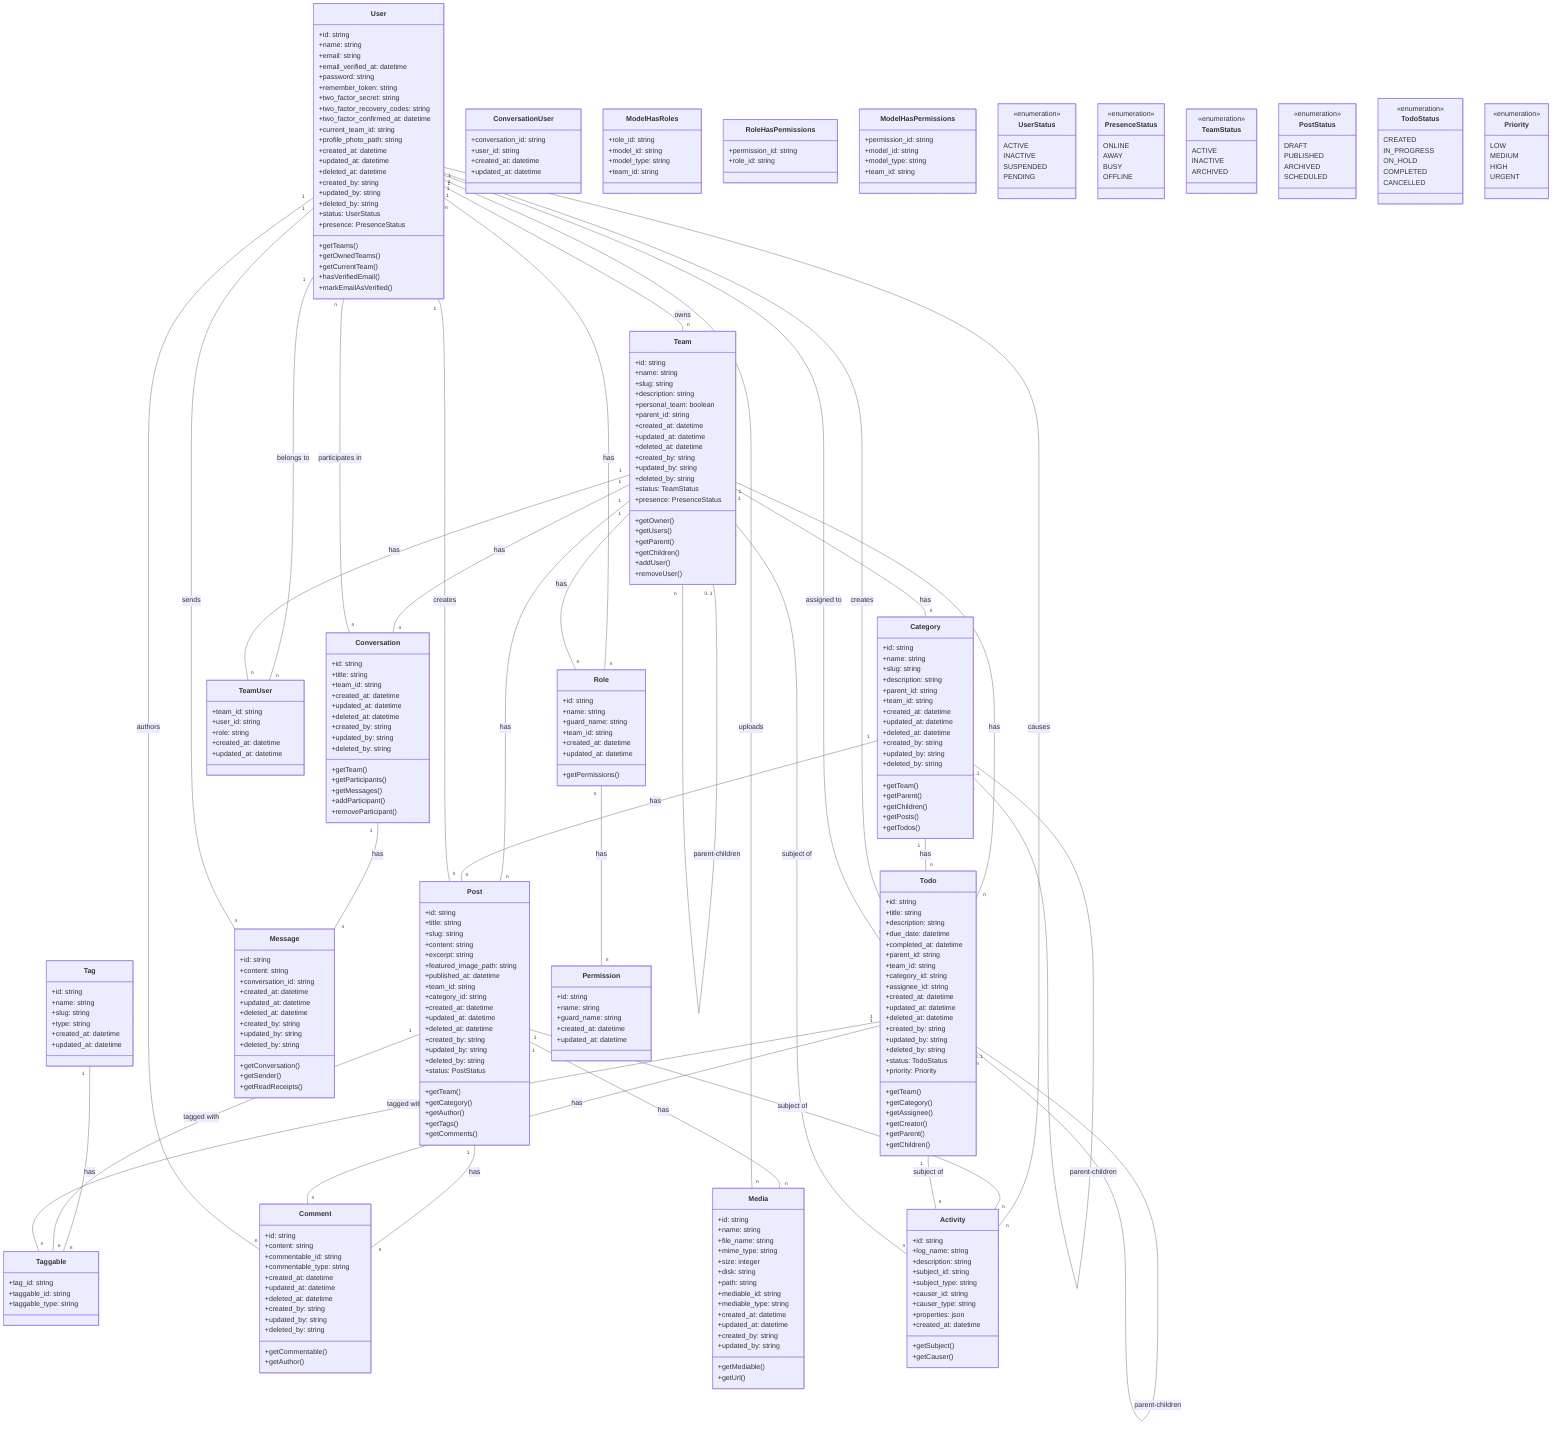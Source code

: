 %%{init: {'theme': 'default', 'themeVariables': { 'primaryColor': '#f5f5f5', 'primaryTextColor': '#333333', 'primaryBorderColor': '#cccccc', 'lineColor': '#666666', 'secondaryColor': '#f0f0f0', 'tertiaryColor': '#ffffff' }}}%%
classDiagram
    class User {
        +id: string
        +name: string
        +email: string
        +email_verified_at: datetime
        +password: string
        +remember_token: string
        +two_factor_secret: string
        +two_factor_recovery_codes: string
        +two_factor_confirmed_at: datetime
        +current_team_id: string
        +profile_photo_path: string
        +created_at: datetime
        +updated_at: datetime
        +deleted_at: datetime
        +created_by: string
        +updated_by: string
        +deleted_by: string
        +status: UserStatus
        +presence: PresenceStatus
        +getTeams()
        +getOwnedTeams()
        +getCurrentTeam()
        +hasVerifiedEmail()
        +markEmailAsVerified()
    }

    class Team {
        +id: string
        +name: string
        +slug: string
        +description: string
        +personal_team: boolean
        +parent_id: string
        +created_at: datetime
        +updated_at: datetime
        +deleted_at: datetime
        +created_by: string
        +updated_by: string
        +deleted_by: string
        +status: TeamStatus
        +presence: PresenceStatus
        +getOwner()
        +getUsers()
        +getParent()
        +getChildren()
        +addUser()
        +removeUser()
    }

    class Category {
        +id: string
        +name: string
        +slug: string
        +description: string
        +parent_id: string
        +team_id: string
        +created_at: datetime
        +updated_at: datetime
        +deleted_at: datetime
        +created_by: string
        +updated_by: string
        +deleted_by: string
        +getTeam()
        +getParent()
        +getChildren()
        +getPosts()
        +getTodos()
    }

    class Post {
        +id: string
        +title: string
        +slug: string
        +content: string
        +excerpt: string
        +featured_image_path: string
        +published_at: datetime
        +team_id: string
        +category_id: string
        +created_at: datetime
        +updated_at: datetime
        +deleted_at: datetime
        +created_by: string
        +updated_by: string
        +deleted_by: string
        +status: PostStatus
        +getTeam()
        +getCategory()
        +getAuthor()
        +getTags()
        +getComments()
    }

    class Todo {
        +id: string
        +title: string
        +description: string
        +due_date: datetime
        +completed_at: datetime
        +parent_id: string
        +team_id: string
        +category_id: string
        +assignee_id: string
        +created_at: datetime
        +updated_at: datetime
        +deleted_at: datetime
        +created_by: string
        +updated_by: string
        +deleted_by: string
        +status: TodoStatus
        +priority: Priority
        +getTeam()
        +getCategory()
        +getAssignee()
        +getCreator()
        +getParent()
        +getChildren()
    }

    class Conversation {
        +id: string
        +title: string
        +team_id: string
        +created_at: datetime
        +updated_at: datetime
        +deleted_at: datetime
        +created_by: string
        +updated_by: string
        +deleted_by: string
        +getTeam()
        +getParticipants()
        +getMessages()
        +addParticipant()
        +removeParticipant()
    }

    class Message {
        +id: string
        +content: string
        +conversation_id: string
        +created_at: datetime
        +updated_at: datetime
        +deleted_at: datetime
        +created_by: string
        +updated_by: string
        +deleted_by: string
        +getConversation()
        +getSender()
        +getReadReceipts()
    }

    class TeamUser {
        +team_id: string
        +user_id: string
        +role: string
        +created_at: datetime
        +updated_at: datetime
    }

    class ConversationUser {
        +conversation_id: string
        +user_id: string
        +created_at: datetime
        +updated_at: datetime
    }

    class Tag {
        +id: string
        +name: string
        +slug: string
        +type: string
        +created_at: datetime
        +updated_at: datetime
    }

    class Taggable {
        +tag_id: string
        +taggable_id: string
        +taggable_type: string
    }

    class Comment {
        +id: string
        +content: string
        +commentable_id: string
        +commentable_type: string
        +created_at: datetime
        +updated_at: datetime
        +deleted_at: datetime
        +created_by: string
        +updated_by: string
        +deleted_by: string
        +getCommentable()
        +getAuthor()
    }

    class Media {
        +id: string
        +name: string
        +file_name: string
        +mime_type: string
        +size: integer
        +disk: string
        +path: string
        +mediable_id: string
        +mediable_type: string
        +created_at: datetime
        +updated_at: datetime
        +created_by: string
        +updated_by: string
        +getMediable()
        +getUrl()
    }

    class Activity {
        +id: string
        +log_name: string
        +description: string
        +subject_id: string
        +subject_type: string
        +causer_id: string
        +causer_type: string
        +properties: json
        +created_at: datetime
        +getSubject()
        +getCauser()
    }

    class Permission {
        +id: string
        +name: string
        +guard_name: string
        +created_at: datetime
        +updated_at: datetime
    }

    class Role {
        +id: string
        +name: string
        +guard_name: string
        +team_id: string
        +created_at: datetime
        +updated_at: datetime
        +getPermissions()
    }

    class ModelHasRoles {
        +role_id: string
        +model_id: string
        +model_type: string
        +team_id: string
    }

    class RoleHasPermissions {
        +permission_id: string
        +role_id: string
    }

    class ModelHasPermissions {
        +permission_id: string
        +model_id: string
        +model_type: string
        +team_id: string
    }

    class UserStatus {
        <<enumeration>>
        ACTIVE
        INACTIVE
        SUSPENDED
        PENDING
    }

    class PresenceStatus {
        <<enumeration>>
        ONLINE
        AWAY
        BUSY
        OFFLINE
    }

    class TeamStatus {
        <<enumeration>>
        ACTIVE
        INACTIVE
        ARCHIVED
    }

    class PostStatus {
        <<enumeration>>
        DRAFT
        PUBLISHED
        ARCHIVED
        SCHEDULED
    }

    class TodoStatus {
        <<enumeration>>
        CREATED
        IN_PROGRESS
        ON_HOLD
        COMPLETED
        CANCELLED
    }

    class Priority {
        <<enumeration>>
        LOW
        MEDIUM
        HIGH
        URGENT
    }

    User "1" -- "n" TeamUser : belongs to
    Team "1" -- "n" TeamUser : has
    Team "0..1" -- "n" Team : parent-children
    User "1" -- "n" Team : owns
    Team "1" -- "n" Category : has
    Team "1" -- "n" Post : has
    Team "1" -- "n" Todo : has
    Category "0..1" -- "n" Category : parent-children
    Category "1" -- "n" Post : has
    Category "1" -- "n" Todo : has
    User "1" -- "n" Post : creates
    User "1" -- "n" Todo : creates
    User "1" -- "n" Todo : assigned to
    Todo "0..1" -- "n" Todo : parent-children
    Team "1" -- "n" Conversation : has
    User "n" -- "n" Conversation : participates in
    Conversation "1" -- "n" Message : has
    User "1" -- "n" Message : sends
    Tag "1" -- "n" Taggable : has
    Post "1" -- "n" Taggable : tagged with
    Todo "1" -- "n" Taggable : tagged with
    Post "1" -- "n" Comment : has
    Todo "1" -- "n" Comment : has
    User "1" -- "n" Comment : authors
    Post "1" -- "n" Media : has
    User "1" -- "n" Media : uploads
    User "1" -- "n" Activity : causes
    Post "1" -- "n" Activity : subject of
    Todo "1" -- "n" Activity : subject of
    Team "1" -- "n" Activity : subject of
    Role "n" -- "n" Permission : has
    User "n" -- "n" Role : has
    Team "1" -- "n" Role : has